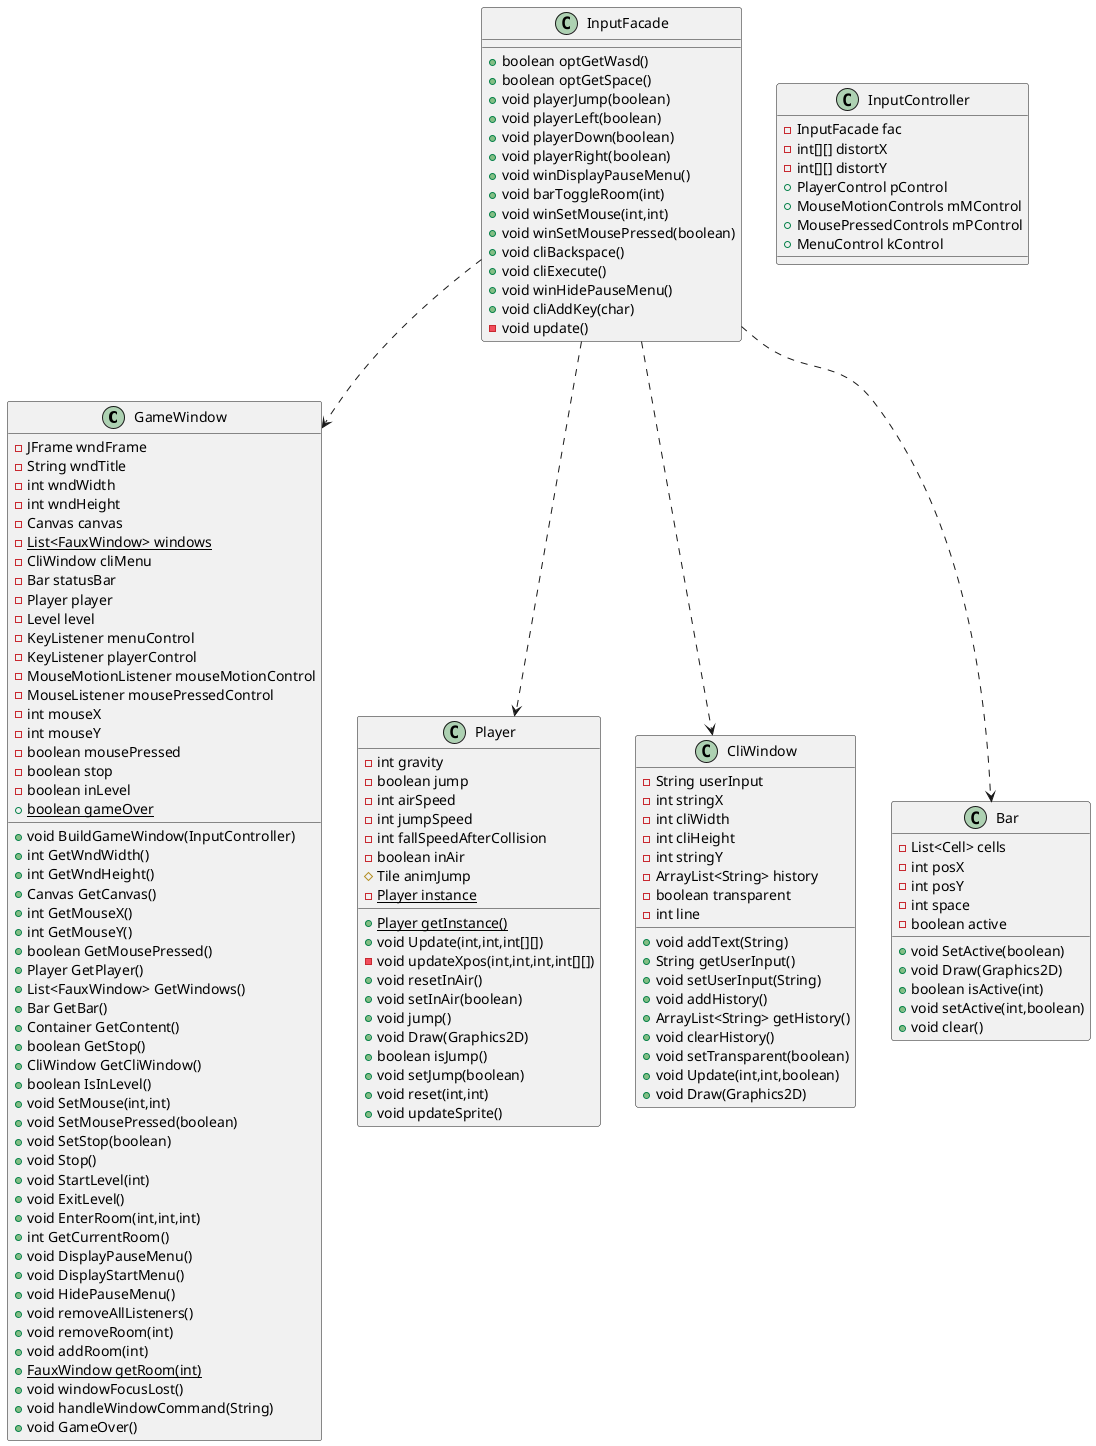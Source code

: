 @startuml
class GameWindow {
- JFrame wndFrame
- String wndTitle
- int wndWidth
- int wndHeight
- Canvas canvas
- {static} List<FauxWindow> windows
- CliWindow cliMenu
- Bar statusBar
- Player player
- Level level
- KeyListener menuControl
- KeyListener playerControl
- MouseMotionListener mouseMotionControl
- MouseListener mousePressedControl
- int mouseX
- int mouseY
- boolean mousePressed
- boolean stop
- boolean inLevel
+ {static} boolean gameOver
+ void BuildGameWindow(InputController)
+ int GetWndWidth()
+ int GetWndHeight()
+ Canvas GetCanvas()
+ int GetMouseX()
+ int GetMouseY()
+ boolean GetMousePressed()
+ Player GetPlayer()
+ List<FauxWindow> GetWindows()
+ Bar GetBar()
+ Container GetContent()
+ boolean GetStop()
+ CliWindow GetCliWindow()
+ boolean IsInLevel()
+ void SetMouse(int,int)
+ void SetMousePressed(boolean)
+ void SetStop(boolean)
+ void Stop()
+ void StartLevel(int)
+ void ExitLevel()
+ void EnterRoom(int,int,int)
+ int GetCurrentRoom()
+ void DisplayPauseMenu()
+ void DisplayStartMenu()
+ void HidePauseMenu()
+ void removeAllListeners()
+ void removeRoom(int)
+ void addRoom(int)
+ {static} FauxWindow getRoom(int)
+ void windowFocusLost()
+ void handleWindowCommand(String)
+ void GameOver()
}


class Player {
- int gravity
- boolean jump
- int airSpeed
- int jumpSpeed
- int fallSpeedAfterCollision
- boolean inAir
# Tile animJump
- {static} Player instance
+ {static} Player getInstance()
+ void Update(int,int,int[][])
- void updateXpos(int,int,int,int[][])
+ void resetInAir()
+ void setInAir(boolean)
+ void jump()
+ void Draw(Graphics2D)
+ boolean isJump()
+ void setJump(boolean)
+ void reset(int,int)
+ void updateSprite()
}


class CliWindow {
- String userInput
- int stringX
- int cliWidth
- int cliHeight
- int stringY
- ArrayList<String> history
- boolean transparent
- int line
+ void addText(String)
+ String getUserInput()
+ void setUserInput(String)
+ void addHistory()
+ ArrayList<String> getHistory()
+ void clearHistory()
+ void setTransparent(boolean)
+ void Update(int,int,boolean)
+ void Draw(Graphics2D)
}


class InputFacade {
+ boolean optGetWasd()
+ boolean optGetSpace()
+ void playerJump(boolean)
+ void playerLeft(boolean)
+ void playerDown(boolean)
+ void playerRight(boolean)
+ void winDisplayPauseMenu()
+ void barToggleRoom(int)
+ void winSetMouse(int,int)
+ void winSetMousePressed(boolean)
+ void cliBackspace()
+ void cliExecute()
+ void winHidePauseMenu()
+ void cliAddKey(char)
- void update()
}


class InputController {
- InputFacade fac
- int[][] distortX
- int[][] distortY
+ PlayerControl pControl
+ MouseMotionControls mMControl
+ MousePressedControls mPControl
+ MenuControl kControl
}

class Bar {
- List<Cell> cells
- int posX
- int posY
- int space
- boolean active
+ void SetActive(boolean)
+ void Draw(Graphics2D)
+ boolean isActive(int)
+ void setActive(int,boolean)
+ void clear()
}

InputFacade ..> Player
InputFacade ..> GameWindow
InputFacade ..> Bar
InputFacade ..> CliWindow
@enduml